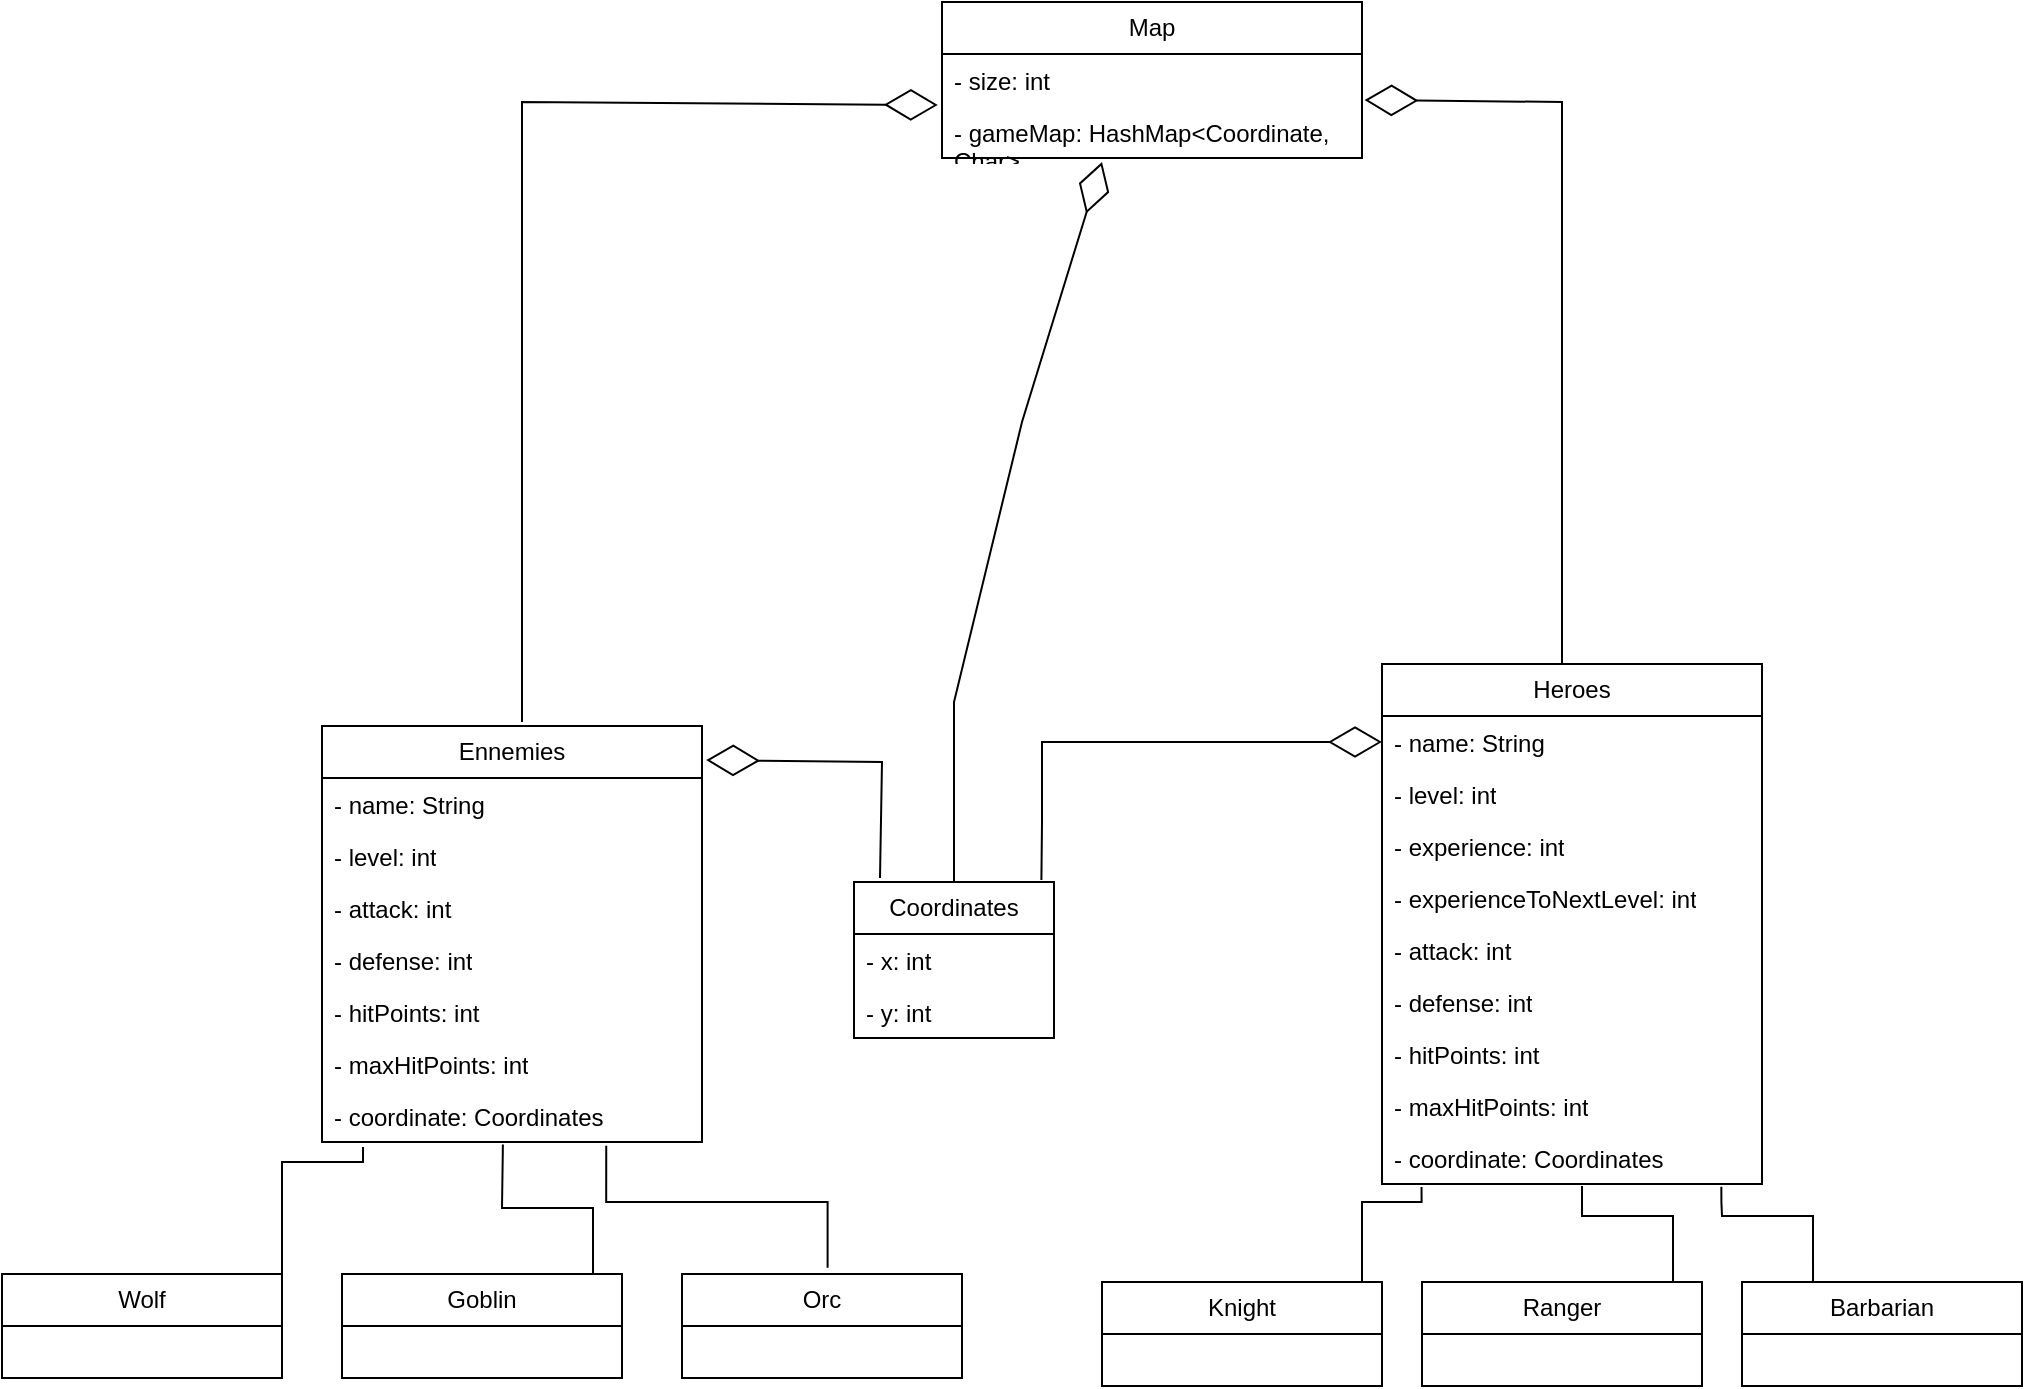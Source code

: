 <mxfile version="28.2.5">
  <diagram name="Page-1" id="FN3IKl5w4eRPx6lZdEGJ">
    <mxGraphModel dx="2373" dy="1312" grid="1" gridSize="10" guides="1" tooltips="1" connect="1" arrows="1" fold="1" page="1" pageScale="1" pageWidth="827" pageHeight="1169" math="0" shadow="0">
      <root>
        <mxCell id="0" />
        <mxCell id="1" parent="0" />
        <mxCell id="Edx4fiYNY0nwNvGsdz91-1" value="Heroes" style="swimlane;fontStyle=0;childLayout=stackLayout;horizontal=1;startSize=26;fillColor=none;horizontalStack=0;resizeParent=1;resizeParentMax=0;resizeLast=0;collapsible=1;marginBottom=0;whiteSpace=wrap;html=1;" vertex="1" parent="1">
          <mxGeometry x="990" y="521" width="190" height="260" as="geometry" />
        </mxCell>
        <mxCell id="Edx4fiYNY0nwNvGsdz91-2" value="- name: String" style="text;strokeColor=none;fillColor=none;align=left;verticalAlign=top;spacingLeft=4;spacingRight=4;overflow=hidden;rotatable=0;points=[[0,0.5],[1,0.5]];portConstraint=eastwest;whiteSpace=wrap;html=1;" vertex="1" parent="Edx4fiYNY0nwNvGsdz91-1">
          <mxGeometry y="26" width="190" height="26" as="geometry" />
        </mxCell>
        <mxCell id="Edx4fiYNY0nwNvGsdz91-3" value="&lt;div&gt;- level: int&lt;/div&gt;" style="text;strokeColor=none;fillColor=none;align=left;verticalAlign=top;spacingLeft=4;spacingRight=4;overflow=hidden;rotatable=0;points=[[0,0.5],[1,0.5]];portConstraint=eastwest;whiteSpace=wrap;html=1;" vertex="1" parent="Edx4fiYNY0nwNvGsdz91-1">
          <mxGeometry y="52" width="190" height="26" as="geometry" />
        </mxCell>
        <mxCell id="Edx4fiYNY0nwNvGsdz91-4" value="- experience: int" style="text;strokeColor=none;fillColor=none;align=left;verticalAlign=top;spacingLeft=4;spacingRight=4;overflow=hidden;rotatable=0;points=[[0,0.5],[1,0.5]];portConstraint=eastwest;whiteSpace=wrap;html=1;" vertex="1" parent="Edx4fiYNY0nwNvGsdz91-1">
          <mxGeometry y="78" width="190" height="26" as="geometry" />
        </mxCell>
        <mxCell id="Edx4fiYNY0nwNvGsdz91-36" value="- experienceToNextLevel: int" style="text;strokeColor=none;fillColor=none;align=left;verticalAlign=top;spacingLeft=4;spacingRight=4;overflow=hidden;rotatable=0;points=[[0,0.5],[1,0.5]];portConstraint=eastwest;whiteSpace=wrap;html=1;" vertex="1" parent="Edx4fiYNY0nwNvGsdz91-1">
          <mxGeometry y="104" width="190" height="26" as="geometry" />
        </mxCell>
        <mxCell id="Edx4fiYNY0nwNvGsdz91-9" value="&lt;div&gt;- attack: int&lt;/div&gt;" style="text;strokeColor=none;fillColor=none;align=left;verticalAlign=top;spacingLeft=4;spacingRight=4;overflow=hidden;rotatable=0;points=[[0,0.5],[1,0.5]];portConstraint=eastwest;whiteSpace=wrap;html=1;" vertex="1" parent="Edx4fiYNY0nwNvGsdz91-1">
          <mxGeometry y="130" width="190" height="26" as="geometry" />
        </mxCell>
        <mxCell id="Edx4fiYNY0nwNvGsdz91-11" value="&lt;div&gt;- defense: int&lt;/div&gt;" style="text;strokeColor=none;fillColor=none;align=left;verticalAlign=top;spacingLeft=4;spacingRight=4;overflow=hidden;rotatable=0;points=[[0,0.5],[1,0.5]];portConstraint=eastwest;whiteSpace=wrap;html=1;" vertex="1" parent="Edx4fiYNY0nwNvGsdz91-1">
          <mxGeometry y="156" width="190" height="26" as="geometry" />
        </mxCell>
        <mxCell id="Edx4fiYNY0nwNvGsdz91-12" value="&lt;div&gt;- hitPoints: int&lt;/div&gt;" style="text;strokeColor=none;fillColor=none;align=left;verticalAlign=top;spacingLeft=4;spacingRight=4;overflow=hidden;rotatable=0;points=[[0,0.5],[1,0.5]];portConstraint=eastwest;whiteSpace=wrap;html=1;" vertex="1" parent="Edx4fiYNY0nwNvGsdz91-1">
          <mxGeometry y="182" width="190" height="26" as="geometry" />
        </mxCell>
        <mxCell id="Xcn8wanABZDGnD14Wmt7-25" value="&lt;div&gt;- maxHitPoints: int&lt;/div&gt;" style="text;strokeColor=none;fillColor=none;align=left;verticalAlign=top;spacingLeft=4;spacingRight=4;overflow=hidden;rotatable=0;points=[[0,0.5],[1,0.5]];portConstraint=eastwest;whiteSpace=wrap;html=1;" vertex="1" parent="Edx4fiYNY0nwNvGsdz91-1">
          <mxGeometry y="208" width="190" height="26" as="geometry" />
        </mxCell>
        <mxCell id="Edx4fiYNY0nwNvGsdz91-35" value="&lt;div&gt;- coordinate: Coordinates&lt;/div&gt;" style="text;strokeColor=none;fillColor=none;align=left;verticalAlign=top;spacingLeft=4;spacingRight=4;overflow=hidden;rotatable=0;points=[[0,0.5],[1,0.5]];portConstraint=eastwest;whiteSpace=wrap;html=1;" vertex="1" parent="Edx4fiYNY0nwNvGsdz91-1">
          <mxGeometry y="234" width="190" height="26" as="geometry" />
        </mxCell>
        <mxCell id="Edx4fiYNY0nwNvGsdz91-13" value="Knight" style="swimlane;fontStyle=0;childLayout=stackLayout;horizontal=1;startSize=26;fillColor=none;horizontalStack=0;resizeParent=1;resizeParentMax=0;resizeLast=0;collapsible=1;marginBottom=0;whiteSpace=wrap;html=1;" vertex="1" parent="1">
          <mxGeometry x="850" y="830" width="140" height="52" as="geometry" />
        </mxCell>
        <mxCell id="Edx4fiYNY0nwNvGsdz91-27" value="Ranger" style="swimlane;fontStyle=0;childLayout=stackLayout;horizontal=1;startSize=26;fillColor=none;horizontalStack=0;resizeParent=1;resizeParentMax=0;resizeLast=0;collapsible=1;marginBottom=0;whiteSpace=wrap;html=1;" vertex="1" parent="1">
          <mxGeometry x="1010" y="830" width="140" height="52" as="geometry">
            <mxRectangle x="330" y="270" width="80" height="30" as="alternateBounds" />
          </mxGeometry>
        </mxCell>
        <mxCell id="Edx4fiYNY0nwNvGsdz91-28" value="Barbarian" style="swimlane;fontStyle=0;childLayout=stackLayout;horizontal=1;startSize=26;fillColor=none;horizontalStack=0;resizeParent=1;resizeParentMax=0;resizeLast=0;collapsible=1;marginBottom=0;whiteSpace=wrap;html=1;" vertex="1" parent="1">
          <mxGeometry x="1170" y="830" width="140" height="52" as="geometry" />
        </mxCell>
        <mxCell id="Xcn8wanABZDGnD14Wmt7-1" value="Ennemies" style="swimlane;fontStyle=0;childLayout=stackLayout;horizontal=1;startSize=26;fillColor=none;horizontalStack=0;resizeParent=1;resizeParentMax=0;resizeLast=0;collapsible=1;marginBottom=0;whiteSpace=wrap;html=1;" vertex="1" parent="1">
          <mxGeometry x="460" y="552" width="190" height="208" as="geometry">
            <mxRectangle x="210" y="440" width="90" height="30" as="alternateBounds" />
          </mxGeometry>
        </mxCell>
        <mxCell id="Xcn8wanABZDGnD14Wmt7-5" value="- name: String" style="text;strokeColor=none;fillColor=none;align=left;verticalAlign=top;spacingLeft=4;spacingRight=4;overflow=hidden;rotatable=0;points=[[0,0.5],[1,0.5]];portConstraint=eastwest;whiteSpace=wrap;html=1;" vertex="1" parent="Xcn8wanABZDGnD14Wmt7-1">
          <mxGeometry y="26" width="190" height="26" as="geometry" />
        </mxCell>
        <mxCell id="Xcn8wanABZDGnD14Wmt7-6" value="&lt;div&gt;- level: int&lt;/div&gt;" style="text;strokeColor=none;fillColor=none;align=left;verticalAlign=top;spacingLeft=4;spacingRight=4;overflow=hidden;rotatable=0;points=[[0,0.5],[1,0.5]];portConstraint=eastwest;whiteSpace=wrap;html=1;" vertex="1" parent="Xcn8wanABZDGnD14Wmt7-1">
          <mxGeometry y="52" width="190" height="26" as="geometry" />
        </mxCell>
        <mxCell id="Xcn8wanABZDGnD14Wmt7-7" value="&lt;div&gt;- attack: int&lt;/div&gt;" style="text;strokeColor=none;fillColor=none;align=left;verticalAlign=top;spacingLeft=4;spacingRight=4;overflow=hidden;rotatable=0;points=[[0,0.5],[1,0.5]];portConstraint=eastwest;whiteSpace=wrap;html=1;" vertex="1" parent="Xcn8wanABZDGnD14Wmt7-1">
          <mxGeometry y="78" width="190" height="26" as="geometry" />
        </mxCell>
        <mxCell id="Xcn8wanABZDGnD14Wmt7-8" value="&lt;div&gt;- defense: int&lt;/div&gt;" style="text;strokeColor=none;fillColor=none;align=left;verticalAlign=top;spacingLeft=4;spacingRight=4;overflow=hidden;rotatable=0;points=[[0,0.5],[1,0.5]];portConstraint=eastwest;whiteSpace=wrap;html=1;" vertex="1" parent="Xcn8wanABZDGnD14Wmt7-1">
          <mxGeometry y="104" width="190" height="26" as="geometry" />
        </mxCell>
        <mxCell id="Xcn8wanABZDGnD14Wmt7-9" value="&lt;div&gt;- hitPoints: int&lt;/div&gt;" style="text;strokeColor=none;fillColor=none;align=left;verticalAlign=top;spacingLeft=4;spacingRight=4;overflow=hidden;rotatable=0;points=[[0,0.5],[1,0.5]];portConstraint=eastwest;whiteSpace=wrap;html=1;" vertex="1" parent="Xcn8wanABZDGnD14Wmt7-1">
          <mxGeometry y="130" width="190" height="26" as="geometry" />
        </mxCell>
        <mxCell id="Xcn8wanABZDGnD14Wmt7-10" value="&lt;div&gt;- maxHitPoints: int&lt;/div&gt;" style="text;strokeColor=none;fillColor=none;align=left;verticalAlign=top;spacingLeft=4;spacingRight=4;overflow=hidden;rotatable=0;points=[[0,0.5],[1,0.5]];portConstraint=eastwest;whiteSpace=wrap;html=1;" vertex="1" parent="Xcn8wanABZDGnD14Wmt7-1">
          <mxGeometry y="156" width="190" height="26" as="geometry" />
        </mxCell>
        <mxCell id="Xcn8wanABZDGnD14Wmt7-26" value="&lt;div&gt;- coordinate: Coordinates&lt;/div&gt;" style="text;strokeColor=none;fillColor=none;align=left;verticalAlign=top;spacingLeft=4;spacingRight=4;overflow=hidden;rotatable=0;points=[[0,0.5],[1,0.5]];portConstraint=eastwest;whiteSpace=wrap;html=1;" vertex="1" parent="Xcn8wanABZDGnD14Wmt7-1">
          <mxGeometry y="182" width="190" height="26" as="geometry" />
        </mxCell>
        <mxCell id="Xcn8wanABZDGnD14Wmt7-11" value="Wolf" style="swimlane;fontStyle=0;childLayout=stackLayout;horizontal=1;startSize=26;fillColor=none;horizontalStack=0;resizeParent=1;resizeParentMax=0;resizeLast=0;collapsible=1;marginBottom=0;whiteSpace=wrap;html=1;" vertex="1" parent="1">
          <mxGeometry x="300" y="826" width="140" height="52" as="geometry" />
        </mxCell>
        <mxCell id="Xcn8wanABZDGnD14Wmt7-13" value="&lt;div&gt;Goblin&lt;/div&gt;" style="swimlane;fontStyle=0;childLayout=stackLayout;horizontal=1;startSize=26;fillColor=none;horizontalStack=0;resizeParent=1;resizeParentMax=0;resizeLast=0;collapsible=1;marginBottom=0;whiteSpace=wrap;html=1;" vertex="1" parent="1">
          <mxGeometry x="470" y="826" width="140" height="52" as="geometry" />
        </mxCell>
        <mxCell id="Xcn8wanABZDGnD14Wmt7-14" value="Orc" style="swimlane;fontStyle=0;childLayout=stackLayout;horizontal=1;startSize=26;fillColor=none;horizontalStack=0;resizeParent=1;resizeParentMax=0;resizeLast=0;collapsible=1;marginBottom=0;whiteSpace=wrap;html=1;" vertex="1" parent="1">
          <mxGeometry x="640" y="826" width="140" height="52" as="geometry" />
        </mxCell>
        <mxCell id="Xcn8wanABZDGnD14Wmt7-18" value="Map" style="swimlane;fontStyle=0;childLayout=stackLayout;horizontal=1;startSize=26;fillColor=none;horizontalStack=0;resizeParent=1;resizeParentMax=0;resizeLast=0;collapsible=1;marginBottom=0;whiteSpace=wrap;html=1;" vertex="1" parent="1">
          <mxGeometry x="770" y="190" width="210" height="78" as="geometry" />
        </mxCell>
        <mxCell id="Xcn8wanABZDGnD14Wmt7-19" value="- size: int" style="text;strokeColor=none;fillColor=none;align=left;verticalAlign=top;spacingLeft=4;spacingRight=4;overflow=hidden;rotatable=0;points=[[0,0.5],[1,0.5]];portConstraint=eastwest;whiteSpace=wrap;html=1;" vertex="1" parent="Xcn8wanABZDGnD14Wmt7-18">
          <mxGeometry y="26" width="210" height="26" as="geometry" />
        </mxCell>
        <mxCell id="Xcn8wanABZDGnD14Wmt7-20" value="- gameMap: HashMap&amp;lt;Coordinate, Char&amp;gt;" style="text;strokeColor=none;fillColor=none;align=left;verticalAlign=top;spacingLeft=4;spacingRight=4;overflow=hidden;rotatable=0;points=[[0,0.5],[1,0.5]];portConstraint=eastwest;whiteSpace=wrap;html=1;" vertex="1" parent="Xcn8wanABZDGnD14Wmt7-18">
          <mxGeometry y="52" width="210" height="26" as="geometry" />
        </mxCell>
        <mxCell id="Xcn8wanABZDGnD14Wmt7-22" value="Coordinates" style="swimlane;fontStyle=0;childLayout=stackLayout;horizontal=1;startSize=26;fillColor=none;horizontalStack=0;resizeParent=1;resizeParentMax=0;resizeLast=0;collapsible=1;marginBottom=0;whiteSpace=wrap;html=1;" vertex="1" parent="1">
          <mxGeometry x="726" y="630" width="100" height="78" as="geometry" />
        </mxCell>
        <mxCell id="Xcn8wanABZDGnD14Wmt7-23" value="- x: int" style="text;strokeColor=none;fillColor=none;align=left;verticalAlign=top;spacingLeft=4;spacingRight=4;overflow=hidden;rotatable=0;points=[[0,0.5],[1,0.5]];portConstraint=eastwest;whiteSpace=wrap;html=1;" vertex="1" parent="Xcn8wanABZDGnD14Wmt7-22">
          <mxGeometry y="26" width="100" height="26" as="geometry" />
        </mxCell>
        <mxCell id="Xcn8wanABZDGnD14Wmt7-24" value="- y: int" style="text;strokeColor=none;fillColor=none;align=left;verticalAlign=top;spacingLeft=4;spacingRight=4;overflow=hidden;rotatable=0;points=[[0,0.5],[1,0.5]];portConstraint=eastwest;whiteSpace=wrap;html=1;" vertex="1" parent="Xcn8wanABZDGnD14Wmt7-22">
          <mxGeometry y="52" width="100" height="26" as="geometry" />
        </mxCell>
        <mxCell id="Xcn8wanABZDGnD14Wmt7-28" value="" style="endArrow=diamondThin;endFill=0;endSize=24;html=1;rounded=0;entryX=-0.01;entryY=0.981;entryDx=0;entryDy=0;entryPerimeter=0;" edge="1" parent="1" target="Xcn8wanABZDGnD14Wmt7-19">
          <mxGeometry width="160" relative="1" as="geometry">
            <mxPoint x="560" y="550" as="sourcePoint" />
            <mxPoint x="690" y="220" as="targetPoint" />
            <Array as="points">
              <mxPoint x="560" y="240" />
            </Array>
          </mxGeometry>
        </mxCell>
        <mxCell id="Xcn8wanABZDGnD14Wmt7-29" value="" style="endArrow=diamondThin;endFill=0;endSize=24;html=1;rounded=0;entryX=1.006;entryY=-0.115;entryDx=0;entryDy=0;entryPerimeter=0;" edge="1" parent="1" target="Xcn8wanABZDGnD14Wmt7-20">
          <mxGeometry width="160" relative="1" as="geometry">
            <mxPoint x="1080" y="521" as="sourcePoint" />
            <mxPoint x="1288" y="213" as="targetPoint" />
            <Array as="points">
              <mxPoint x="1080" y="240" />
            </Array>
          </mxGeometry>
        </mxCell>
        <mxCell id="Xcn8wanABZDGnD14Wmt7-30" value="" style="endArrow=diamondThin;endFill=0;endSize=24;html=1;rounded=0;entryX=0;entryY=0.5;entryDx=0;entryDy=0;exitX=0.937;exitY=-0.013;exitDx=0;exitDy=0;exitPerimeter=0;" edge="1" parent="1" source="Xcn8wanABZDGnD14Wmt7-22" target="Edx4fiYNY0nwNvGsdz91-2">
          <mxGeometry width="160" relative="1" as="geometry">
            <mxPoint x="772" y="630" as="sourcePoint" />
            <mxPoint x="980" y="562" as="targetPoint" />
            <Array as="points">
              <mxPoint x="820" y="600" />
              <mxPoint x="820" y="560" />
            </Array>
          </mxGeometry>
        </mxCell>
        <mxCell id="Xcn8wanABZDGnD14Wmt7-31" value="" style="endArrow=diamondThin;endFill=0;endSize=24;html=1;rounded=0;exitX=0.13;exitY=-0.026;exitDx=0;exitDy=0;exitPerimeter=0;entryX=1.011;entryY=0.082;entryDx=0;entryDy=0;entryPerimeter=0;" edge="1" parent="1" source="Xcn8wanABZDGnD14Wmt7-22" target="Xcn8wanABZDGnD14Wmt7-1">
          <mxGeometry width="160" relative="1" as="geometry">
            <mxPoint x="670" y="540" as="sourcePoint" />
            <mxPoint x="830" y="540" as="targetPoint" />
            <Array as="points">
              <mxPoint x="740" y="570" />
            </Array>
          </mxGeometry>
        </mxCell>
        <mxCell id="Xcn8wanABZDGnD14Wmt7-32" value="" style="endArrow=diamondThin;endFill=0;endSize=24;html=1;rounded=0;exitX=0.5;exitY=0;exitDx=0;exitDy=0;" edge="1" parent="1" source="Xcn8wanABZDGnD14Wmt7-22">
          <mxGeometry width="160" relative="1" as="geometry">
            <mxPoint x="807" y="599" as="sourcePoint" />
            <mxPoint x="850" y="270" as="targetPoint" />
            <Array as="points">
              <mxPoint x="776" y="540" />
              <mxPoint x="810" y="400" />
            </Array>
          </mxGeometry>
        </mxCell>
        <mxCell id="Xcn8wanABZDGnD14Wmt7-36" value="" style="endArrow=none;html=1;edgeStyle=orthogonalEdgeStyle;rounded=0;entryX=0.52;entryY=-0.061;entryDx=0;entryDy=0;entryPerimeter=0;exitX=0.748;exitY=1.071;exitDx=0;exitDy=0;exitPerimeter=0;" edge="1" parent="1" source="Xcn8wanABZDGnD14Wmt7-26" target="Xcn8wanABZDGnD14Wmt7-14">
          <mxGeometry relative="1" as="geometry">
            <mxPoint x="520" y="790" as="sourcePoint" />
            <mxPoint x="680" y="790" as="targetPoint" />
            <Array as="points">
              <mxPoint x="602" y="790" />
              <mxPoint x="713" y="790" />
            </Array>
          </mxGeometry>
        </mxCell>
        <mxCell id="Xcn8wanABZDGnD14Wmt7-39" value="" style="endArrow=none;html=1;edgeStyle=orthogonalEdgeStyle;rounded=0;entryX=0.52;entryY=-0.061;entryDx=0;entryDy=0;entryPerimeter=0;exitX=0.476;exitY=1.05;exitDx=0;exitDy=0;exitPerimeter=0;" edge="1" parent="1" source="Xcn8wanABZDGnD14Wmt7-26">
          <mxGeometry relative="1" as="geometry">
            <mxPoint x="550" y="765" as="sourcePoint" />
            <mxPoint x="595.51" y="826" as="targetPoint" />
            <Array as="points">
              <mxPoint x="550" y="765" />
              <mxPoint x="550" y="765" />
              <mxPoint x="550" y="793" />
              <mxPoint x="596" y="793" />
            </Array>
          </mxGeometry>
        </mxCell>
        <mxCell id="Xcn8wanABZDGnD14Wmt7-40" value="" style="endArrow=none;html=1;edgeStyle=orthogonalEdgeStyle;rounded=0;exitX=0.108;exitY=1.095;exitDx=0;exitDy=0;exitPerimeter=0;entryX=1;entryY=0.077;entryDx=0;entryDy=0;entryPerimeter=0;" edge="1" parent="1" source="Xcn8wanABZDGnD14Wmt7-26" target="Xcn8wanABZDGnD14Wmt7-11">
          <mxGeometry relative="1" as="geometry">
            <mxPoint x="480" y="770" as="sourcePoint" />
            <mxPoint x="440" y="820" as="targetPoint" />
            <Array as="points">
              <mxPoint x="480" y="770" />
              <mxPoint x="440" y="770" />
            </Array>
          </mxGeometry>
        </mxCell>
        <mxCell id="Xcn8wanABZDGnD14Wmt7-41" value="" style="endArrow=none;html=1;edgeStyle=orthogonalEdgeStyle;rounded=0;entryX=0.52;entryY=-0.061;entryDx=0;entryDy=0;entryPerimeter=0;exitX=0.893;exitY=1.051;exitDx=0;exitDy=0;exitPerimeter=0;" edge="1" parent="1" source="Edx4fiYNY0nwNvGsdz91-35">
          <mxGeometry relative="1" as="geometry">
            <mxPoint x="1160" y="765" as="sourcePoint" />
            <mxPoint x="1205.51" y="830" as="targetPoint" />
            <Array as="points">
              <mxPoint x="1160" y="790" />
              <mxPoint x="1160" y="790" />
              <mxPoint x="1160" y="797" />
              <mxPoint x="1205" y="797" />
            </Array>
          </mxGeometry>
        </mxCell>
        <mxCell id="Xcn8wanABZDGnD14Wmt7-42" value="" style="endArrow=none;html=1;edgeStyle=orthogonalEdgeStyle;rounded=0;entryX=0.52;entryY=-0.061;entryDx=0;entryDy=0;entryPerimeter=0;exitX=0.893;exitY=1.051;exitDx=0;exitDy=0;exitPerimeter=0;" edge="1" parent="1">
          <mxGeometry relative="1" as="geometry">
            <mxPoint x="1090" y="782" as="sourcePoint" />
            <mxPoint x="1135.51" y="830" as="targetPoint" />
            <Array as="points">
              <mxPoint x="1090" y="790" />
              <mxPoint x="1090" y="790" />
              <mxPoint x="1090" y="797" />
              <mxPoint x="1135" y="797" />
            </Array>
          </mxGeometry>
        </mxCell>
        <mxCell id="Xcn8wanABZDGnD14Wmt7-43" value="" style="endArrow=none;html=1;edgeStyle=orthogonalEdgeStyle;rounded=0;entryX=0.52;entryY=-0.061;entryDx=0;entryDy=0;entryPerimeter=0;exitX=0.104;exitY=1.057;exitDx=0;exitDy=0;exitPerimeter=0;" edge="1" parent="1" source="Edx4fiYNY0nwNvGsdz91-35">
          <mxGeometry relative="1" as="geometry">
            <mxPoint x="1010" y="790" as="sourcePoint" />
            <mxPoint x="980" y="830" as="targetPoint" />
            <Array as="points">
              <mxPoint x="1010" y="790" />
              <mxPoint x="980" y="790" />
            </Array>
          </mxGeometry>
        </mxCell>
      </root>
    </mxGraphModel>
  </diagram>
</mxfile>
